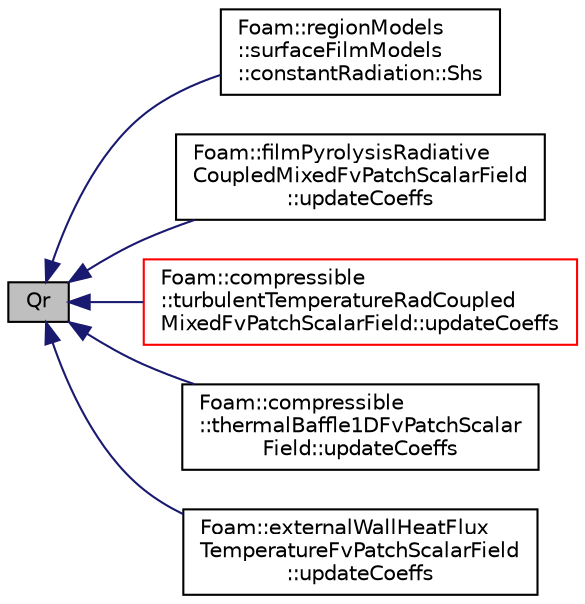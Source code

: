 digraph "Qr"
{
  bgcolor="transparent";
  edge [fontname="Helvetica",fontsize="10",labelfontname="Helvetica",labelfontsize="10"];
  node [fontname="Helvetica",fontsize="10",shape=record];
  rankdir="LR";
  Node1 [label="Qr",height=0.2,width=0.4,color="black", fillcolor="grey75", style="filled", fontcolor="black"];
  Node1 -> Node2 [dir="back",color="midnightblue",fontsize="10",style="solid",fontname="Helvetica"];
  Node2 [label="Foam::regionModels\l::surfaceFilmModels\l::constantRadiation::Shs",height=0.2,width=0.4,color="black",URL="$a00378.html#a23a3971156c3d03fd32bb22f87681ab2",tooltip="Return the radiation sensible enthalpy source. "];
  Node1 -> Node3 [dir="back",color="midnightblue",fontsize="10",style="solid",fontname="Helvetica"];
  Node3 [label="Foam::filmPyrolysisRadiative\lCoupledMixedFvPatchScalarField\l::updateCoeffs",height=0.2,width=0.4,color="black",URL="$a00778.html#a7e24eafac629d3733181cd942d4c902f",tooltip="Update the coefficients associated with the patch field. "];
  Node1 -> Node4 [dir="back",color="midnightblue",fontsize="10",style="solid",fontname="Helvetica"];
  Node4 [label="Foam::compressible\l::turbulentTemperatureRadCoupled\lMixedFvPatchScalarField::updateCoeffs",height=0.2,width=0.4,color="red",URL="$a02695.html#a7e24eafac629d3733181cd942d4c902f",tooltip="Update the coefficients associated with the patch field. "];
  Node1 -> Node5 [dir="back",color="midnightblue",fontsize="10",style="solid",fontname="Helvetica"];
  Node5 [label="Foam::compressible\l::thermalBaffle1DFvPatchScalar\lField::updateCoeffs",height=0.2,width=0.4,color="black",URL="$a02566.html#a7e24eafac629d3733181cd942d4c902f",tooltip="Update the coefficients associated with the patch field. "];
  Node1 -> Node6 [dir="back",color="midnightblue",fontsize="10",style="solid",fontname="Helvetica"];
  Node6 [label="Foam::externalWallHeatFlux\lTemperatureFvPatchScalarField\l::updateCoeffs",height=0.2,width=0.4,color="black",URL="$a00704.html#a7e24eafac629d3733181cd942d4c902f",tooltip="Update the coefficients associated with the patch field. "];
}
